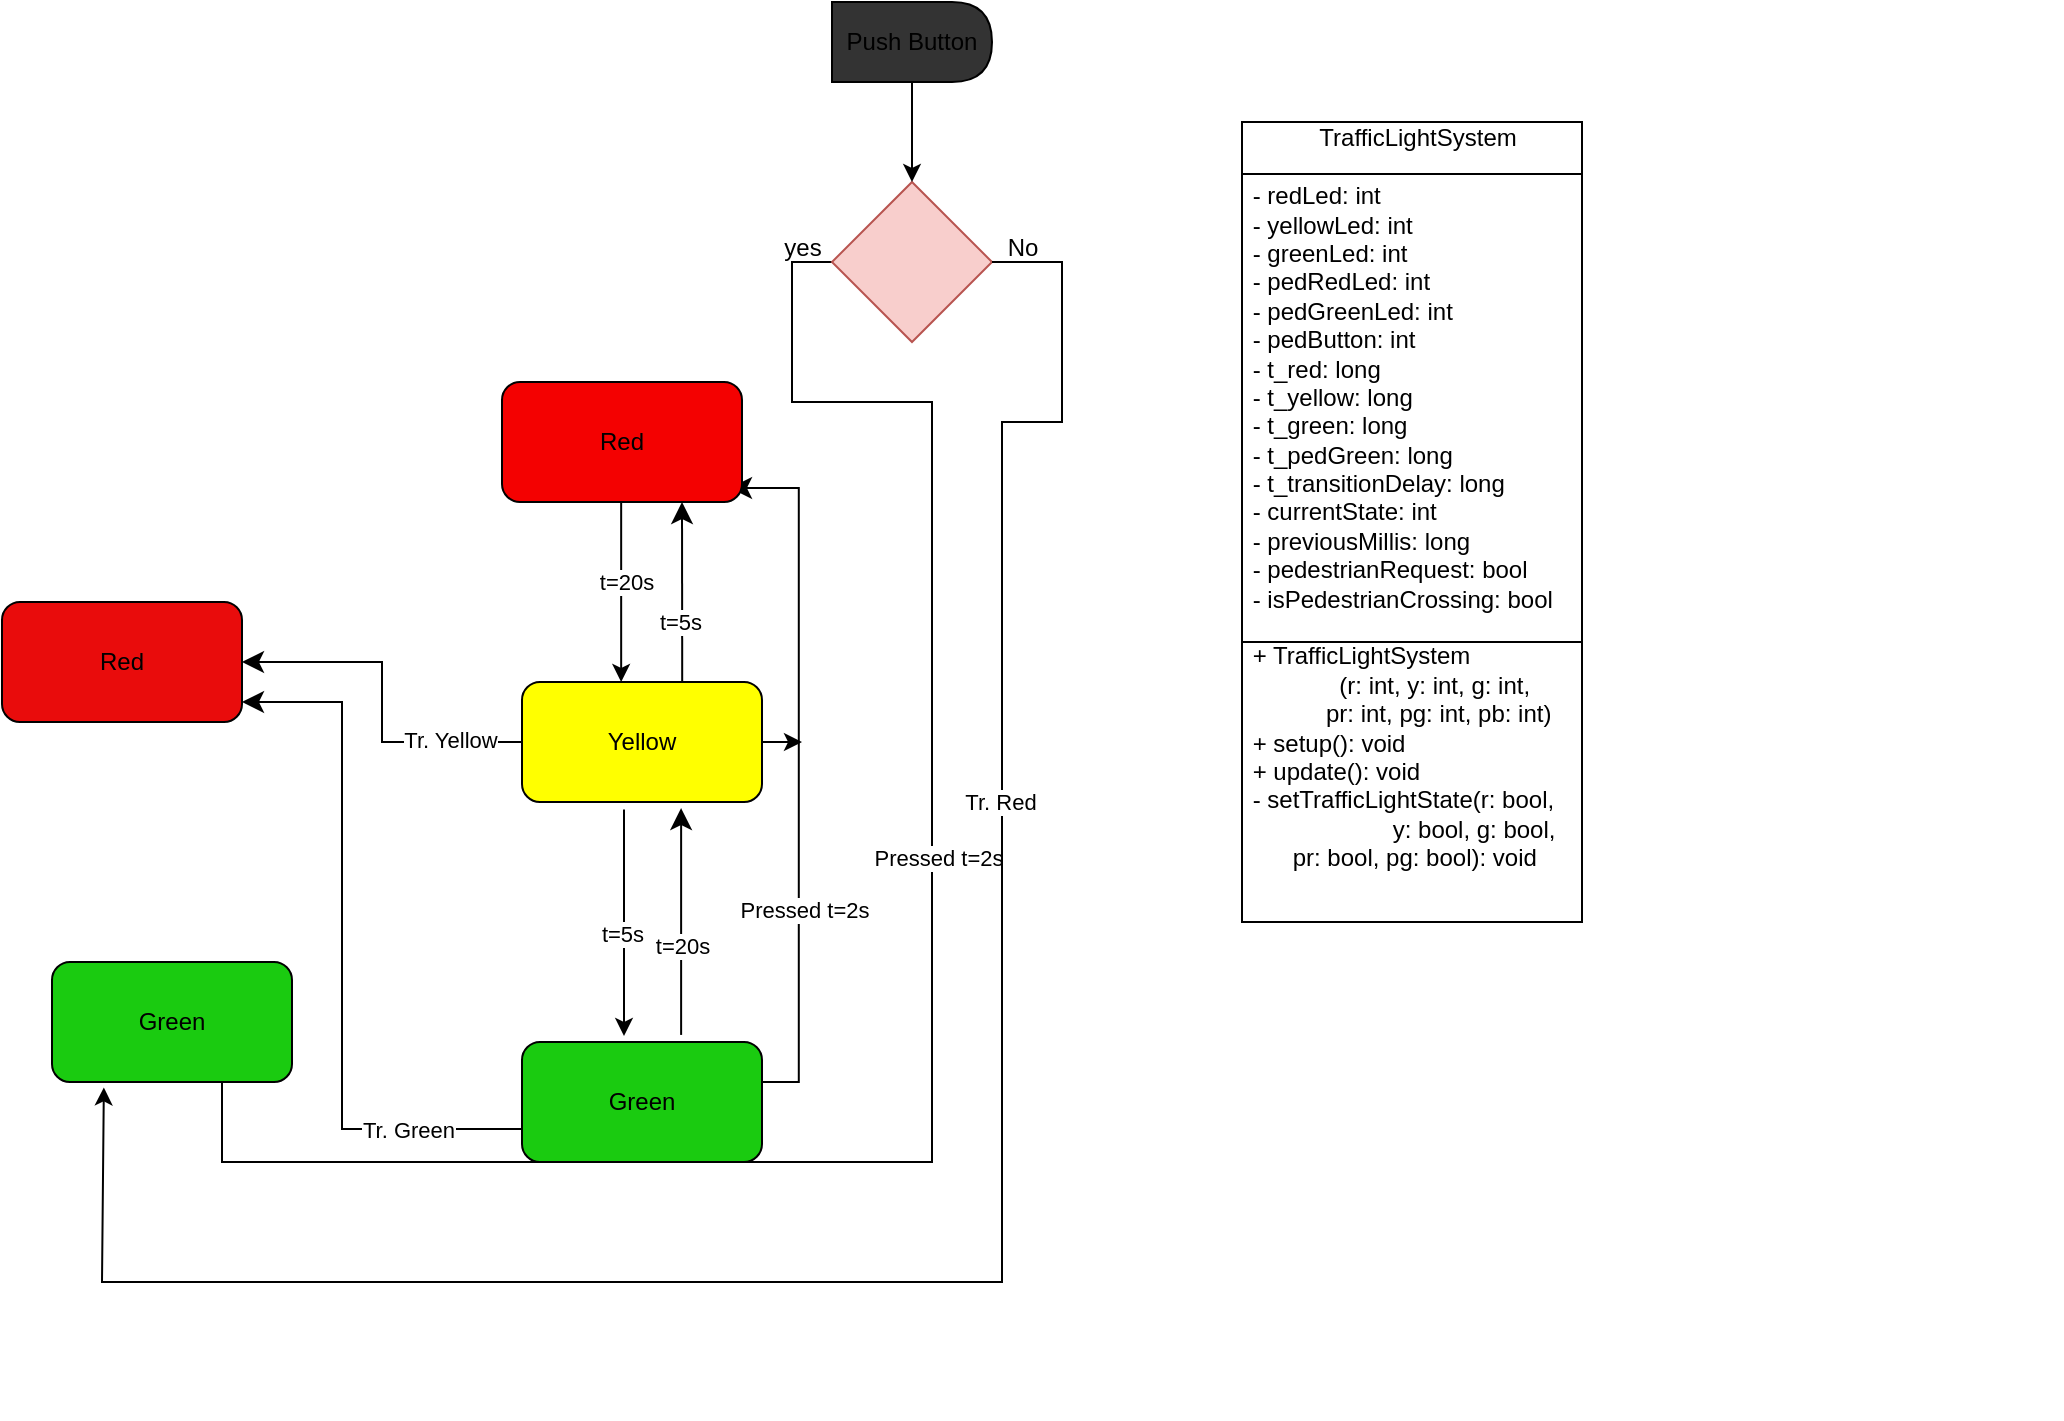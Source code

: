 <mxfile version="24.8.6">
  <diagram name="Class and State Machine Diagrams" id="COoNCR2FUt0SskALSmej">
    <mxGraphModel dx="2463" dy="1795" grid="1" gridSize="10" guides="1" tooltips="1" connect="1" arrows="1" fold="1" page="1" pageScale="1" pageWidth="850" pageHeight="1100" math="0" shadow="0">
      <root>
        <mxCell id="0" />
        <mxCell id="1" parent="0" />
        <mxCell id="KkXToqjsa_jbrx8x1uQG-27" value="" style="group" vertex="1" connectable="0" parent="1">
          <mxGeometry x="-200" y="-150" width="530" height="700" as="geometry" />
        </mxCell>
        <mxCell id="K291Se6kIq1R5VFEzdD_-63" value="Push Button" style="shape=delay;whiteSpace=wrap;html=1;fillColor=#333333;" parent="KkXToqjsa_jbrx8x1uQG-27" vertex="1">
          <mxGeometry x="415" width="80" height="40" as="geometry" />
        </mxCell>
        <mxCell id="KkXToqjsa_jbrx8x1uQG-23" value="" style="group" vertex="1" connectable="0" parent="KkXToqjsa_jbrx8x1uQG-27">
          <mxGeometry y="90" width="530" height="610" as="geometry" />
        </mxCell>
        <mxCell id="9ao4uA5LlBlGvdcZA7Jr-38" style="edgeStyle=orthogonalEdgeStyle;rounded=0;orthogonalLoop=1;jettySize=auto;html=1;entryX=0.936;entryY=0.486;entryDx=0;entryDy=0;entryPerimeter=0;" parent="KkXToqjsa_jbrx8x1uQG-23" edge="1">
          <mxGeometry relative="1" as="geometry">
            <mxPoint x="110" y="610" as="sourcePoint" />
            <mxPoint x="110" y="610" as="targetPoint" />
          </mxGeometry>
        </mxCell>
        <mxCell id="KkXToqjsa_jbrx8x1uQG-26" value="" style="group" vertex="1" connectable="0" parent="KkXToqjsa_jbrx8x1uQG-23">
          <mxGeometry width="530" height="490" as="geometry" />
        </mxCell>
        <mxCell id="9ao4uA5LlBlGvdcZA7Jr-24" style="edgeStyle=orthogonalEdgeStyle;rounded=0;orthogonalLoop=1;jettySize=auto;html=1;entryX=0.5;entryY=1;entryDx=0;entryDy=0;exitX=0;exitY=0.5;exitDx=0;exitDy=0;" parent="KkXToqjsa_jbrx8x1uQG-26" edge="1" source="KkXToqjsa_jbrx8x1uQG-6">
          <mxGeometry relative="1" as="geometry">
            <mxPoint x="410" y="40" as="sourcePoint" />
            <mxPoint x="110" y="420" as="targetPoint" />
            <Array as="points">
              <mxPoint x="395" y="40" />
              <mxPoint x="395" y="110" />
              <mxPoint x="465" y="110" />
              <mxPoint x="465" y="490" />
              <mxPoint x="110" y="490" />
            </Array>
          </mxGeometry>
        </mxCell>
        <mxCell id="K291Se6kIq1R5VFEzdD_-70" value="Pressed t=2s" style="edgeLabel;html=1;align=center;verticalAlign=middle;resizable=0;points=[];" parent="9ao4uA5LlBlGvdcZA7Jr-24" vertex="1" connectable="0">
          <mxGeometry x="-0.196" y="3" relative="1" as="geometry">
            <mxPoint as="offset" />
          </mxGeometry>
        </mxCell>
        <mxCell id="9ao4uA5LlBlGvdcZA7Jr-35" value="" style="edgeStyle=elbowEdgeStyle;elbow=horizontal;endArrow=classic;html=1;curved=0;rounded=0;endSize=8;startSize=8;entryX=1;entryY=0.5;entryDx=0;entryDy=0;" parent="KkXToqjsa_jbrx8x1uQG-26" target="K291Se6kIq1R5VFEzdD_-61" edge="1">
          <mxGeometry width="50" height="50" relative="1" as="geometry">
            <mxPoint x="260" y="280" as="sourcePoint" />
            <mxPoint x="130.0" y="258.32" as="targetPoint" />
            <Array as="points">
              <mxPoint x="190" y="300" />
              <mxPoint x="198.56" y="240" />
            </Array>
          </mxGeometry>
        </mxCell>
        <mxCell id="K291Se6kIq1R5VFEzdD_-95" value="Tr. Yellow" style="edgeLabel;html=1;align=center;verticalAlign=middle;resizable=0;points=[];" parent="9ao4uA5LlBlGvdcZA7Jr-35" vertex="1" connectable="0">
          <mxGeometry x="-0.598" y="-1" relative="1" as="geometry">
            <mxPoint as="offset" />
          </mxGeometry>
        </mxCell>
        <mxCell id="9ao4uA5LlBlGvdcZA7Jr-37" value="" style="edgeStyle=elbowEdgeStyle;elbow=horizontal;endArrow=classic;html=1;curved=0;rounded=0;endSize=8;startSize=8;entryX=1;entryY=0.75;entryDx=0;entryDy=0;" parent="KkXToqjsa_jbrx8x1uQG-26" edge="1">
          <mxGeometry width="50" height="50" relative="1" as="geometry">
            <mxPoint x="260" y="473.53" as="sourcePoint" />
            <mxPoint x="120" y="260.0" as="targetPoint" />
            <Array as="points">
              <mxPoint x="170" y="385" />
            </Array>
          </mxGeometry>
        </mxCell>
        <mxCell id="K291Se6kIq1R5VFEzdD_-94" value="Tr. Green" style="edgeLabel;html=1;align=center;verticalAlign=middle;resizable=0;points=[];" parent="9ao4uA5LlBlGvdcZA7Jr-37" vertex="1" connectable="0">
          <mxGeometry x="-0.677" relative="1" as="geometry">
            <mxPoint as="offset" />
          </mxGeometry>
        </mxCell>
        <mxCell id="9ao4uA5LlBlGvdcZA7Jr-40" value="" style="edgeStyle=elbowEdgeStyle;elbow=horizontal;endArrow=classic;html=1;curved=0;rounded=0;endSize=8;startSize=8;exitX=1;exitY=0.5;exitDx=0;exitDy=0;" parent="KkXToqjsa_jbrx8x1uQG-26" edge="1">
          <mxGeometry width="50" height="50" relative="1" as="geometry">
            <mxPoint x="370" y="450" as="sourcePoint" />
            <mxPoint x="364" y="153" as="targetPoint" />
            <Array as="points">
              <mxPoint x="398.4" y="171.8" />
              <mxPoint x="418.4" y="341.8" />
            </Array>
          </mxGeometry>
        </mxCell>
        <mxCell id="K291Se6kIq1R5VFEzdD_-69" value="Pressed t=2s" style="edgeLabel;html=1;align=center;verticalAlign=middle;resizable=0;points=[];" parent="9ao4uA5LlBlGvdcZA7Jr-40" vertex="1" connectable="0">
          <mxGeometry x="-0.355" y="-2" relative="1" as="geometry">
            <mxPoint y="1" as="offset" />
          </mxGeometry>
        </mxCell>
        <mxCell id="9ao4uA5LlBlGvdcZA7Jr-41" value="" style="endArrow=classic;html=1;rounded=0;exitX=0.425;exitY=1.062;exitDx=0;exitDy=0;exitPerimeter=0;" parent="KkXToqjsa_jbrx8x1uQG-26" source="K291Se6kIq1R5VFEzdD_-57" edge="1">
          <mxGeometry width="50" height="50" relative="1" as="geometry">
            <mxPoint x="310" y="330" as="sourcePoint" />
            <mxPoint x="311" y="427" as="targetPoint" />
          </mxGeometry>
        </mxCell>
        <mxCell id="K291Se6kIq1R5VFEzdD_-78" value="t=5s" style="edgeLabel;html=1;align=center;verticalAlign=middle;resizable=0;points=[];" parent="9ao4uA5LlBlGvdcZA7Jr-41" vertex="1" connectable="0">
          <mxGeometry x="0.094" y="-1" relative="1" as="geometry">
            <mxPoint as="offset" />
          </mxGeometry>
        </mxCell>
        <mxCell id="K291Se6kIq1R5VFEzdD_-52" value="" style="endArrow=classic;html=1;rounded=0;entryX=0.5;entryY=0;entryDx=0;entryDy=0;exitX=0.5;exitY=1;exitDx=0;exitDy=0;" parent="KkXToqjsa_jbrx8x1uQG-26" edge="1">
          <mxGeometry width="50" height="50" relative="1" as="geometry">
            <mxPoint x="309.58" y="160" as="sourcePoint" />
            <mxPoint x="309.58" y="250" as="targetPoint" />
          </mxGeometry>
        </mxCell>
        <mxCell id="K291Se6kIq1R5VFEzdD_-77" value="t=20s" style="edgeLabel;html=1;align=center;verticalAlign=middle;resizable=0;points=[];" parent="K291Se6kIq1R5VFEzdD_-52" vertex="1" connectable="0">
          <mxGeometry x="-0.115" y="2" relative="1" as="geometry">
            <mxPoint as="offset" />
          </mxGeometry>
        </mxCell>
        <mxCell id="K291Se6kIq1R5VFEzdD_-53" value="" style="edgeStyle=elbowEdgeStyle;elbow=vertical;endArrow=classic;html=1;curved=0;rounded=0;endSize=8;startSize=8;exitX=0.663;exitY=-0.059;exitDx=0;exitDy=0;exitPerimeter=0;entryX=0.663;entryY=1.051;entryDx=0;entryDy=0;entryPerimeter=0;" parent="KkXToqjsa_jbrx8x1uQG-26" source="K291Se6kIq1R5VFEzdD_-59" target="K291Se6kIq1R5VFEzdD_-57" edge="1">
          <mxGeometry width="50" height="50" relative="1" as="geometry">
            <mxPoint x="340" y="410" as="sourcePoint" />
            <mxPoint x="339.615" y="324.788" as="targetPoint" />
            <Array as="points" />
          </mxGeometry>
        </mxCell>
        <mxCell id="K291Se6kIq1R5VFEzdD_-79" value="t=20s" style="edgeLabel;html=1;align=center;verticalAlign=middle;resizable=0;points=[];" parent="K291Se6kIq1R5VFEzdD_-53" vertex="1" connectable="0">
          <mxGeometry x="-0.207" relative="1" as="geometry">
            <mxPoint as="offset" />
          </mxGeometry>
        </mxCell>
        <mxCell id="K291Se6kIq1R5VFEzdD_-54" value="" style="edgeStyle=elbowEdgeStyle;elbow=horizontal;endArrow=classic;html=1;curved=0;rounded=0;endSize=8;startSize=8;entryX=0.75;entryY=1;entryDx=0;entryDy=0;entryPerimeter=0;" parent="KkXToqjsa_jbrx8x1uQG-26" target="K291Se6kIq1R5VFEzdD_-56" edge="1">
          <mxGeometry width="50" height="50" relative="1" as="geometry">
            <mxPoint x="340.11" y="250" as="sourcePoint" />
            <mxPoint x="340.11" y="165" as="targetPoint" />
            <Array as="points" />
          </mxGeometry>
        </mxCell>
        <mxCell id="K291Se6kIq1R5VFEzdD_-80" value="t=5s" style="edgeLabel;html=1;align=center;verticalAlign=middle;resizable=0;points=[];" parent="K291Se6kIq1R5VFEzdD_-54" vertex="1" connectable="0">
          <mxGeometry x="-0.014" y="1" relative="1" as="geometry">
            <mxPoint y="14" as="offset" />
          </mxGeometry>
        </mxCell>
        <mxCell id="K291Se6kIq1R5VFEzdD_-56" value="Red" style="rounded=1;whiteSpace=wrap;html=1;fillColor=#F40101;" parent="KkXToqjsa_jbrx8x1uQG-26" vertex="1">
          <mxGeometry x="250" y="100" width="120" height="60" as="geometry" />
        </mxCell>
        <mxCell id="KkXToqjsa_jbrx8x1uQG-15" style="edgeStyle=orthogonalEdgeStyle;rounded=0;orthogonalLoop=1;jettySize=auto;html=1;exitX=1;exitY=0.5;exitDx=0;exitDy=0;" edge="1" parent="KkXToqjsa_jbrx8x1uQG-26" source="K291Se6kIq1R5VFEzdD_-57">
          <mxGeometry relative="1" as="geometry">
            <mxPoint x="400" y="280.333" as="targetPoint" />
          </mxGeometry>
        </mxCell>
        <mxCell id="K291Se6kIq1R5VFEzdD_-57" value="Yellow" style="rounded=1;whiteSpace=wrap;html=1;strokeColor=#000000;fillColor=#FFFF00;" parent="KkXToqjsa_jbrx8x1uQG-26" vertex="1">
          <mxGeometry x="260.0" y="250" width="120" height="60" as="geometry" />
        </mxCell>
        <mxCell id="K291Se6kIq1R5VFEzdD_-59" value="Green" style="rounded=1;whiteSpace=wrap;html=1;fillColor=#1ACB10;" parent="KkXToqjsa_jbrx8x1uQG-26" vertex="1">
          <mxGeometry x="260" y="430" width="120" height="60" as="geometry" />
        </mxCell>
        <mxCell id="K291Se6kIq1R5VFEzdD_-60" value="Green" style="rounded=1;whiteSpace=wrap;html=1;fillColor=#1ACB10;" parent="KkXToqjsa_jbrx8x1uQG-26" vertex="1">
          <mxGeometry x="25" y="390" width="120" height="60" as="geometry" />
        </mxCell>
        <mxCell id="K291Se6kIq1R5VFEzdD_-61" value="Red" style="rounded=1;whiteSpace=wrap;html=1;fillColor=#E90C0C;" parent="KkXToqjsa_jbrx8x1uQG-26" vertex="1">
          <mxGeometry y="210" width="120" height="60" as="geometry" />
        </mxCell>
        <mxCell id="KkXToqjsa_jbrx8x1uQG-6" value="" style="rhombus;whiteSpace=wrap;html=1;fillColor=#f8cecc;strokeColor=#b85450;" vertex="1" parent="KkXToqjsa_jbrx8x1uQG-26">
          <mxGeometry x="415" width="80" height="80" as="geometry" />
        </mxCell>
        <mxCell id="KkXToqjsa_jbrx8x1uQG-13" value="yes" style="text;html=1;align=center;verticalAlign=middle;resizable=0;points=[];autosize=1;strokeColor=none;fillColor=none;" vertex="1" parent="KkXToqjsa_jbrx8x1uQG-26">
          <mxGeometry x="380" y="18" width="40" height="30" as="geometry" />
        </mxCell>
        <mxCell id="KkXToqjsa_jbrx8x1uQG-14" value="No" style="text;html=1;align=center;verticalAlign=middle;resizable=0;points=[];autosize=1;strokeColor=none;fillColor=none;" vertex="1" parent="KkXToqjsa_jbrx8x1uQG-26">
          <mxGeometry x="490" y="18" width="40" height="30" as="geometry" />
        </mxCell>
        <mxCell id="K291Se6kIq1R5VFEzdD_-87" value="" style="endArrow=classic;html=1;rounded=0;entryX=0.216;entryY=1.045;entryDx=0;entryDy=0;entryPerimeter=0;exitX=1;exitY=0.5;exitDx=0;exitDy=0;" parent="KkXToqjsa_jbrx8x1uQG-26" target="K291Se6kIq1R5VFEzdD_-60" edge="1" source="KkXToqjsa_jbrx8x1uQG-6">
          <mxGeometry width="50" height="50" relative="1" as="geometry">
            <mxPoint x="500" y="40" as="sourcePoint" />
            <mxPoint x="50" y="460" as="targetPoint" />
            <Array as="points">
              <mxPoint x="530" y="40" />
              <mxPoint x="530" y="120" />
              <mxPoint x="500" y="120" />
              <mxPoint x="500" y="300" />
              <mxPoint x="500" y="550" />
              <mxPoint x="50" y="550" />
            </Array>
          </mxGeometry>
        </mxCell>
        <mxCell id="K291Se6kIq1R5VFEzdD_-90" value="Tr. Red" style="edgeLabel;html=1;align=center;verticalAlign=middle;resizable=0;points=[];" parent="K291Se6kIq1R5VFEzdD_-87" vertex="1" connectable="0">
          <mxGeometry x="-0.363" y="-1" relative="1" as="geometry">
            <mxPoint y="-23" as="offset" />
          </mxGeometry>
        </mxCell>
        <mxCell id="KkXToqjsa_jbrx8x1uQG-8" value="" style="endArrow=classic;html=1;rounded=0;exitX=0.5;exitY=1;exitDx=0;exitDy=0;entryX=0.5;entryY=0;entryDx=0;entryDy=0;" edge="1" parent="KkXToqjsa_jbrx8x1uQG-27" source="K291Se6kIq1R5VFEzdD_-63" target="KkXToqjsa_jbrx8x1uQG-6">
          <mxGeometry width="50" height="50" relative="1" as="geometry">
            <mxPoint x="60" y="350" as="sourcePoint" />
            <mxPoint x="190" y="160" as="targetPoint" />
            <Array as="points" />
          </mxGeometry>
        </mxCell>
        <mxCell id="KkXToqjsa_jbrx8x1uQG-16" value="&#xa;           TrafficLightSystem               &#xa;&#xa; - redLed: int                               &#xa; - yellowLed: int                            &#xa; - greenLed: int                             &#xa; - pedRedLed: int                            &#xa; - pedGreenLed: int                          &#xa; - pedButton: int                            &#xa; - t_red: long                               &#xa; - t_yellow: long                            &#xa; - t_green: long                             &#xa; - t_pedGreen: long                          &#xa; - t_transitionDelay: long                   &#xa; - currentState: int                         &#xa; - previousMillis: long                      &#xa; - pedestrianRequest: bool                   &#xa; - isPedestrianCrossing: bool &#xa;               &#xa; + TrafficLightSystem&#xa;              (r: int, y: int, g: int,&#xa;            pr: int, pg: int, pb: int) &#xa; + setup(): void                             &#xa; + update(): void                            &#xa; - setTrafficLightState(r: bool,&#xa;                      y: bool, g: bool, &#xa;       pr: bool, pg: bool): void &#xa;&#xa;" style="text;whiteSpace=wrap;" vertex="1" parent="1">
          <mxGeometry x="420" y="-110" width="410" height="370" as="geometry" />
        </mxCell>
        <mxCell id="KkXToqjsa_jbrx8x1uQG-17" value="" style="swimlane;fontStyle=0;childLayout=stackLayout;horizontal=1;startSize=26;fillColor=none;horizontalStack=0;resizeParent=1;resizeParentMax=0;resizeLast=0;collapsible=1;marginBottom=0;whiteSpace=wrap;html=1;" vertex="1" parent="1">
          <mxGeometry x="420" y="-90" width="170" height="400" as="geometry" />
        </mxCell>
        <mxCell id="KkXToqjsa_jbrx8x1uQG-22" value="" style="endArrow=none;html=1;rounded=0;" edge="1" parent="KkXToqjsa_jbrx8x1uQG-17">
          <mxGeometry width="50" height="50" relative="1" as="geometry">
            <mxPoint y="260" as="sourcePoint" />
            <mxPoint x="170" y="260" as="targetPoint" />
          </mxGeometry>
        </mxCell>
      </root>
    </mxGraphModel>
  </diagram>
</mxfile>
